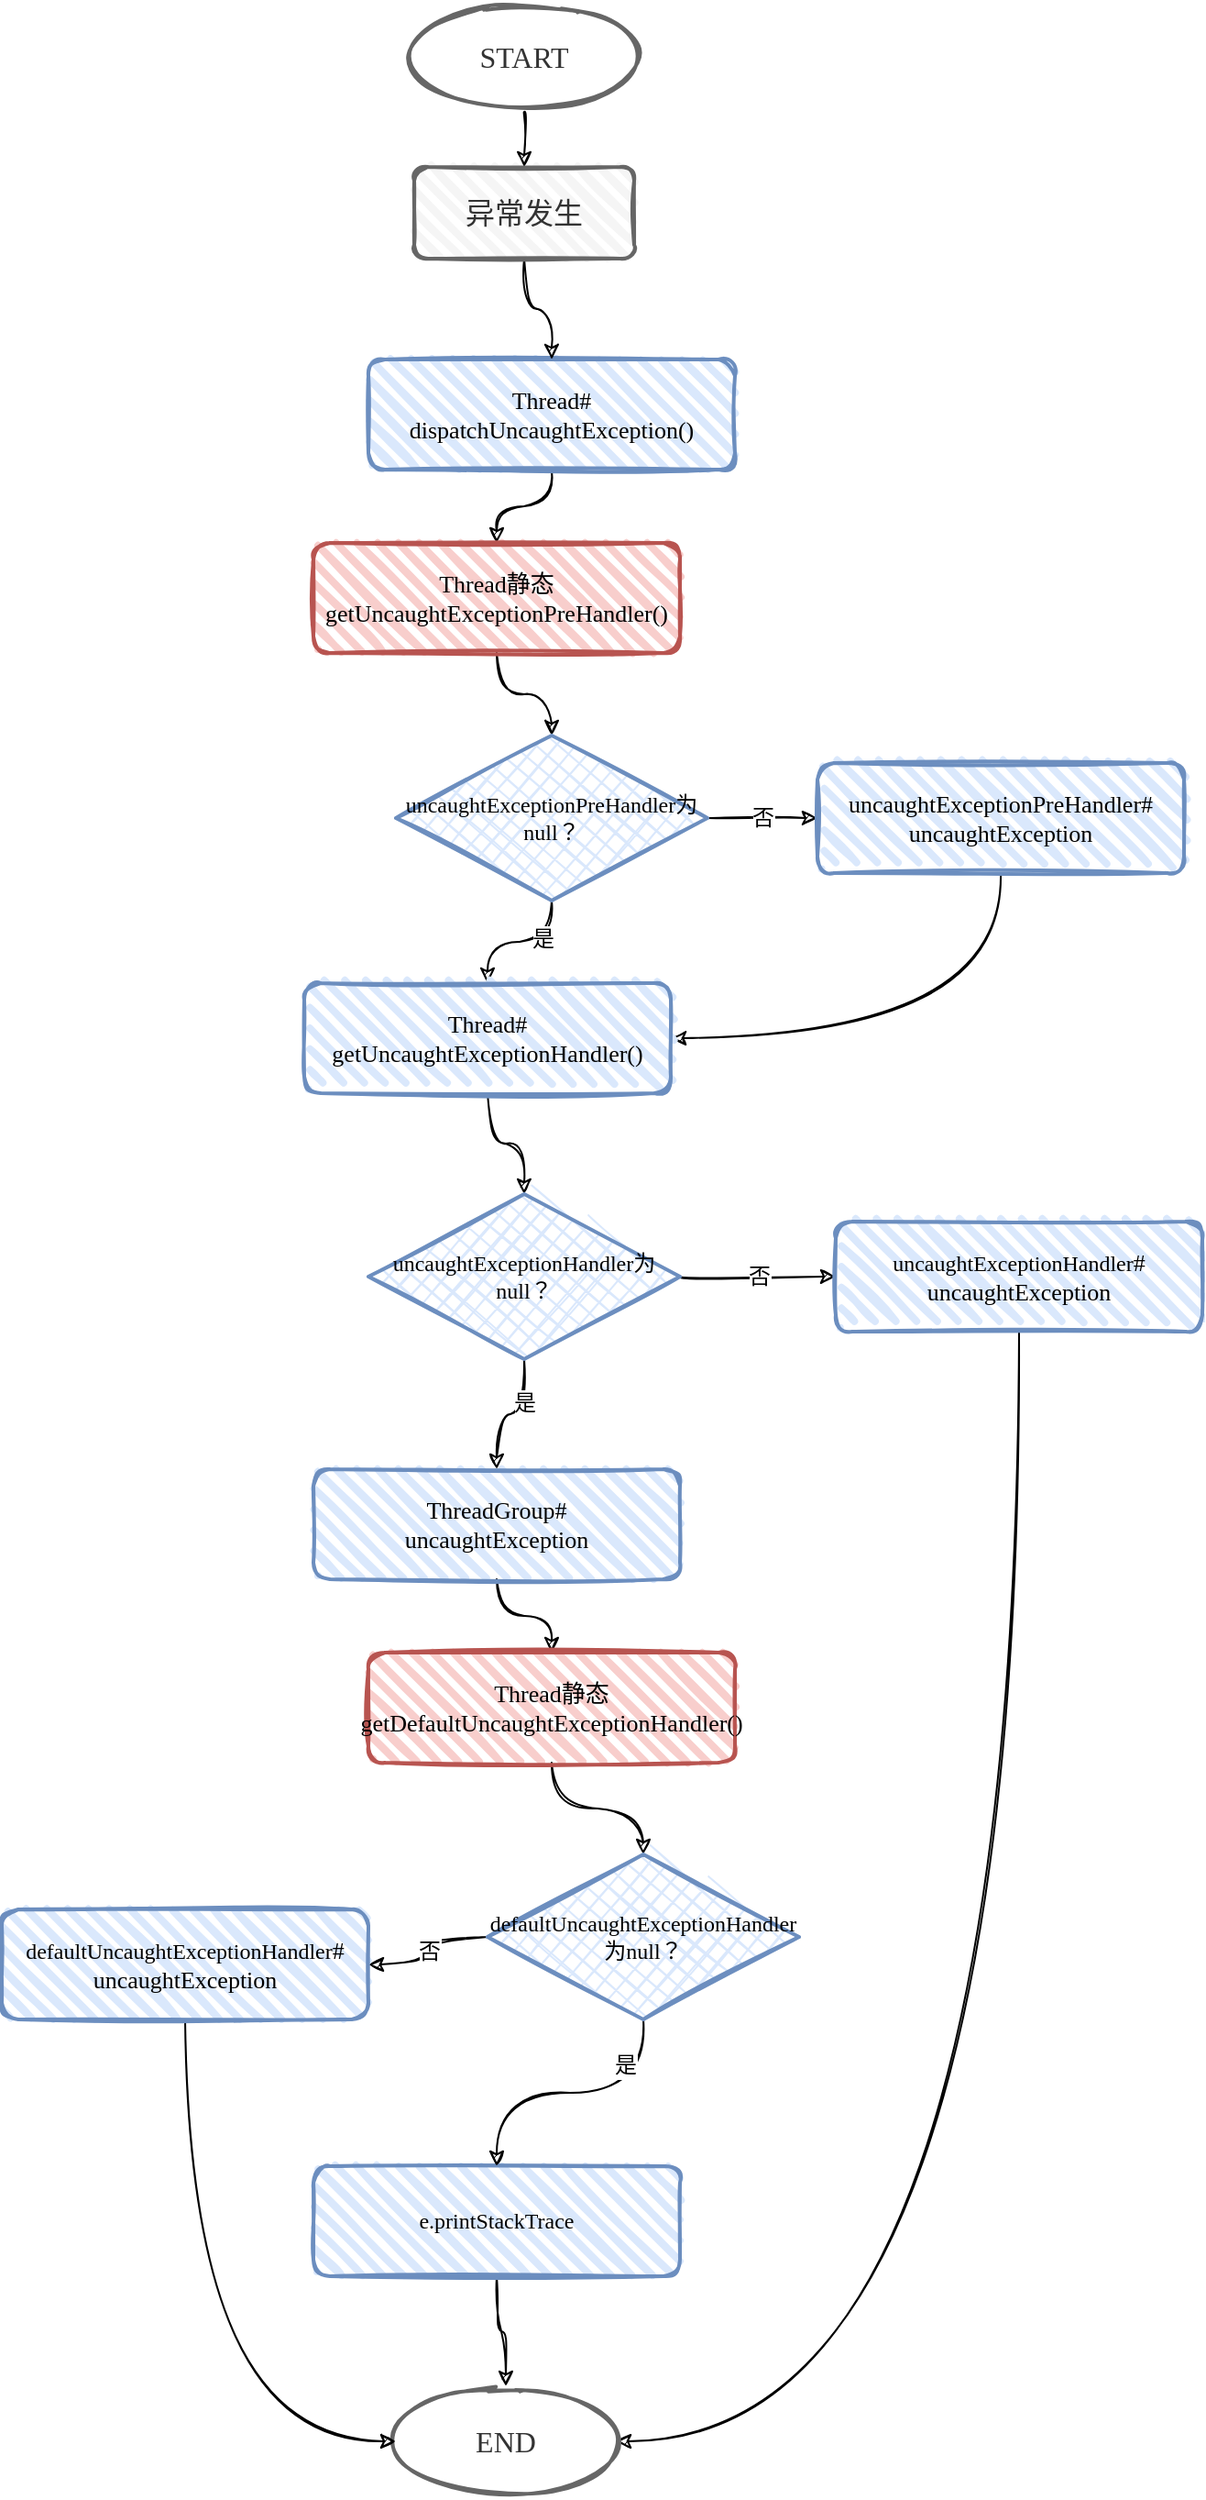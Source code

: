 <mxfile version="14.7.6" type="github">
  <diagram id="nfvK70dje-0ijWW3EqFa" name="第 1 页">
    <mxGraphModel dx="946" dy="646" grid="1" gridSize="10" guides="1" tooltips="1" connect="1" arrows="1" fold="1" page="1" pageScale="1" pageWidth="827" pageHeight="1169" math="0" shadow="0">
      <root>
        <mxCell id="0" />
        <mxCell id="1" parent="0" />
        <mxCell id="dzpQKZOiRlnauMwWt4xJ-16" style="edgeStyle=orthogonalEdgeStyle;orthogonalLoop=1;jettySize=auto;html=1;exitX=0.5;exitY=1;exitDx=0;exitDy=0;entryX=0.5;entryY=0;entryDx=0;entryDy=0;fontSize=16;sketch=1;curved=1;" parent="1" source="dzpQKZOiRlnauMwWt4xJ-1" target="dzpQKZOiRlnauMwWt4xJ-3" edge="1">
          <mxGeometry relative="1" as="geometry" />
        </mxCell>
        <mxCell id="dzpQKZOiRlnauMwWt4xJ-1" value="&lt;font style=&quot;font-size: 13px&quot; face=&quot;Comic Sans MS&quot;&gt;Thread#&lt;br&gt;dispatchUncaughtException()&lt;/font&gt;" style="rounded=1;whiteSpace=wrap;html=1;strokeWidth=2;fillWeight=4;hachureGap=8;hachureAngle=45;fillColor=#dae8fc;sketch=1;strokeColor=#6c8ebf;fillStyle=auto;" parent="1" vertex="1">
          <mxGeometry x="235" y="215" width="200" height="60" as="geometry" />
        </mxCell>
        <mxCell id="dzpQKZOiRlnauMwWt4xJ-15" style="edgeStyle=orthogonalEdgeStyle;orthogonalLoop=1;jettySize=auto;html=1;exitX=0.5;exitY=1;exitDx=0;exitDy=0;entryX=0.5;entryY=0;entryDx=0;entryDy=0;fontSize=16;sketch=1;curved=1;" parent="1" source="dzpQKZOiRlnauMwWt4xJ-2" target="dzpQKZOiRlnauMwWt4xJ-1" edge="1">
          <mxGeometry relative="1" as="geometry" />
        </mxCell>
        <mxCell id="dzpQKZOiRlnauMwWt4xJ-2" value="&lt;font style=&quot;font-size: 16px&quot;&gt;异常发生&lt;/font&gt;" style="rounded=1;whiteSpace=wrap;html=1;strokeWidth=2;fillWeight=4;hachureGap=8;hachureAngle=45;fillColor=#f5f5f5;sketch=1;strokeColor=#666666;fillStyle=auto;fontColor=#333333;fontFamily=Comic Sans MS;" parent="1" vertex="1">
          <mxGeometry x="260" y="110" width="120" height="50" as="geometry" />
        </mxCell>
        <mxCell id="dzpQKZOiRlnauMwWt4xJ-17" style="edgeStyle=orthogonalEdgeStyle;orthogonalLoop=1;jettySize=auto;html=1;exitX=0.5;exitY=1;exitDx=0;exitDy=0;entryX=0.5;entryY=0;entryDx=0;entryDy=0;fontSize=16;sketch=1;curved=1;" parent="1" source="dzpQKZOiRlnauMwWt4xJ-3" target="dzpQKZOiRlnauMwWt4xJ-4" edge="1">
          <mxGeometry relative="1" as="geometry" />
        </mxCell>
        <mxCell id="dzpQKZOiRlnauMwWt4xJ-3" value="&lt;font style=&quot;font-size: 13px&quot; face=&quot;Comic Sans MS&quot;&gt;Thread静态&lt;br&gt;getUncaughtExceptionPreHandler()&lt;/font&gt;" style="rounded=1;whiteSpace=wrap;html=1;strokeWidth=2;fillWeight=4;hachureGap=8;hachureAngle=45;fillColor=#f8cecc;sketch=1;strokeColor=#b85450;fillStyle=auto;" parent="1" vertex="1">
          <mxGeometry x="205" y="315" width="200" height="60" as="geometry" />
        </mxCell>
        <mxCell id="dzpQKZOiRlnauMwWt4xJ-18" value="&lt;font&gt;否&lt;/font&gt;" style="edgeStyle=orthogonalEdgeStyle;rounded=0;orthogonalLoop=1;jettySize=auto;html=1;exitX=1;exitY=0.5;exitDx=0;exitDy=0;entryX=0;entryY=0.5;entryDx=0;entryDy=0;fontSize=12;fontFamily=Comic Sans MS;sketch=1;" parent="1" source="dzpQKZOiRlnauMwWt4xJ-4" target="dzpQKZOiRlnauMwWt4xJ-5" edge="1">
          <mxGeometry relative="1" as="geometry" />
        </mxCell>
        <mxCell id="dzpQKZOiRlnauMwWt4xJ-20" style="edgeStyle=orthogonalEdgeStyle;orthogonalLoop=1;jettySize=auto;html=1;exitX=0.5;exitY=1;exitDx=0;exitDy=0;entryX=0.5;entryY=0;entryDx=0;entryDy=0;fontSize=16;shadow=0;sketch=1;curved=1;" parent="1" source="dzpQKZOiRlnauMwWt4xJ-4" target="dzpQKZOiRlnauMwWt4xJ-6" edge="1">
          <mxGeometry relative="1" as="geometry" />
        </mxCell>
        <mxCell id="dzpQKZOiRlnauMwWt4xJ-21" value="是" style="edgeLabel;html=1;align=center;verticalAlign=middle;resizable=0;points=[];fontSize=12;fontFamily=Comic Sans MS;" parent="dzpQKZOiRlnauMwWt4xJ-20" vertex="1" connectable="0">
          <mxGeometry x="-0.3" y="-2" relative="1" as="geometry">
            <mxPoint as="offset" />
          </mxGeometry>
        </mxCell>
        <mxCell id="dzpQKZOiRlnauMwWt4xJ-4" value="&lt;font face=&quot;Comic Sans MS&quot;&gt;uncaughtExceptionPreHandler为null？&lt;/font&gt;" style="rhombus;whiteSpace=wrap;html=1;strokeWidth=2;fillWeight=-1;hachureGap=8;fillStyle=cross-hatch;fillColor=#dae8fc;sketch=1;rounded=0;glass=0;comic=1;strokeColor=#6c8ebf;" parent="1" vertex="1">
          <mxGeometry x="250" y="420" width="170" height="90" as="geometry" />
        </mxCell>
        <mxCell id="dzpQKZOiRlnauMwWt4xJ-26" style="edgeStyle=orthogonalEdgeStyle;sketch=1;orthogonalLoop=1;jettySize=auto;html=1;exitX=0.5;exitY=1;exitDx=0;exitDy=0;entryX=1;entryY=0.5;entryDx=0;entryDy=0;fontFamily=Comic Sans MS;fontSize=12;curved=1;" parent="1" source="dzpQKZOiRlnauMwWt4xJ-5" target="dzpQKZOiRlnauMwWt4xJ-6" edge="1">
          <mxGeometry relative="1" as="geometry" />
        </mxCell>
        <mxCell id="dzpQKZOiRlnauMwWt4xJ-5" value="&lt;font face=&quot;Comic Sans MS&quot;&gt;&lt;span style=&quot;font-size: 13px&quot;&gt;uncaughtExceptionPreHandler#&lt;/span&gt;&lt;br&gt;&lt;span style=&quot;font-size: 13px&quot;&gt;uncaughtException&lt;/span&gt;&lt;/font&gt;" style="rounded=1;whiteSpace=wrap;html=1;strokeWidth=2;fillWeight=4;hachureGap=8;hachureAngle=45;fillColor=#dae8fc;sketch=1;strokeColor=#6c8ebf;fillStyle=auto;" parent="1" vertex="1">
          <mxGeometry x="480" y="435" width="200" height="60" as="geometry" />
        </mxCell>
        <mxCell id="dzpQKZOiRlnauMwWt4xJ-22" style="edgeStyle=orthogonalEdgeStyle;sketch=1;orthogonalLoop=1;jettySize=auto;html=1;exitX=0.5;exitY=1;exitDx=0;exitDy=0;fontSize=16;entryX=0.5;entryY=0;entryDx=0;entryDy=0;curved=1;" parent="1" source="dzpQKZOiRlnauMwWt4xJ-6" target="dzpQKZOiRlnauMwWt4xJ-7" edge="1">
          <mxGeometry relative="1" as="geometry">
            <mxPoint x="320" y="640" as="targetPoint" />
          </mxGeometry>
        </mxCell>
        <mxCell id="dzpQKZOiRlnauMwWt4xJ-6" value="&lt;font face=&quot;Comic Sans MS&quot;&gt;&lt;span style=&quot;font-size: 13px&quot;&gt;Thread#&lt;/span&gt;&lt;br&gt;&lt;span style=&quot;font-size: 13px&quot;&gt;getUncaughtExceptionHandler()&lt;/span&gt;&lt;br&gt;&lt;/font&gt;" style="rounded=1;whiteSpace=wrap;html=1;strokeWidth=2;fillWeight=4;hachureGap=8;hachureAngle=45;fillColor=#dae8fc;sketch=1;strokeColor=#6c8ebf;fillStyle=auto;" parent="1" vertex="1">
          <mxGeometry x="200" y="555" width="200" height="60" as="geometry" />
        </mxCell>
        <mxCell id="dzpQKZOiRlnauMwWt4xJ-23" style="edgeStyle=orthogonalEdgeStyle;sketch=1;orthogonalLoop=1;jettySize=auto;html=1;exitX=0.5;exitY=1;exitDx=0;exitDy=0;entryX=0.5;entryY=0;entryDx=0;entryDy=0;fontSize=16;curved=1;" parent="1" source="dzpQKZOiRlnauMwWt4xJ-7" target="dzpQKZOiRlnauMwWt4xJ-8" edge="1">
          <mxGeometry relative="1" as="geometry" />
        </mxCell>
        <mxCell id="dzpQKZOiRlnauMwWt4xJ-24" value="是" style="edgeLabel;html=1;align=center;verticalAlign=middle;resizable=0;points=[];fontSize=12;fontFamily=Comic Sans MS;" parent="dzpQKZOiRlnauMwWt4xJ-23" vertex="1" connectable="0">
          <mxGeometry x="-0.367" relative="1" as="geometry">
            <mxPoint as="offset" />
          </mxGeometry>
        </mxCell>
        <mxCell id="dzpQKZOiRlnauMwWt4xJ-25" value="否" style="edgeStyle=orthogonalEdgeStyle;sketch=1;orthogonalLoop=1;jettySize=auto;html=1;exitX=1;exitY=0.5;exitDx=0;exitDy=0;entryX=0;entryY=0.5;entryDx=0;entryDy=0;fontSize=12;curved=1;fontFamily=Comic Sans MS;" parent="1" source="dzpQKZOiRlnauMwWt4xJ-7" target="dzpQKZOiRlnauMwWt4xJ-10" edge="1">
          <mxGeometry relative="1" as="geometry" />
        </mxCell>
        <mxCell id="dzpQKZOiRlnauMwWt4xJ-7" value="&lt;font face=&quot;Comic Sans MS&quot;&gt;uncaughtExceptionHandler为null？&lt;/font&gt;" style="rhombus;whiteSpace=wrap;html=1;strokeWidth=2;fillWeight=-1;hachureGap=8;fillStyle=cross-hatch;fillColor=#dae8fc;sketch=1;rounded=0;glass=0;comic=1;strokeColor=#6c8ebf;" parent="1" vertex="1">
          <mxGeometry x="235" y="670" width="170" height="90" as="geometry" />
        </mxCell>
        <mxCell id="dzpQKZOiRlnauMwWt4xJ-27" style="edgeStyle=orthogonalEdgeStyle;curved=1;sketch=1;orthogonalLoop=1;jettySize=auto;html=1;exitX=0.5;exitY=1;exitDx=0;exitDy=0;entryX=0.5;entryY=0;entryDx=0;entryDy=0;fontFamily=Comic Sans MS;fontSize=12;" parent="1" source="dzpQKZOiRlnauMwWt4xJ-8" target="dzpQKZOiRlnauMwWt4xJ-9" edge="1">
          <mxGeometry relative="1" as="geometry" />
        </mxCell>
        <mxCell id="dzpQKZOiRlnauMwWt4xJ-8" value="&lt;font face=&quot;Comic Sans MS&quot;&gt;&lt;span style=&quot;font-size: 13px&quot;&gt;ThreadGroup#&lt;/span&gt;&lt;br&gt;&lt;/font&gt;&lt;span style=&quot;font-family: &amp;#34;comic sans ms&amp;#34; ; font-size: 13px&quot;&gt;uncaughtException&lt;/span&gt;&lt;font face=&quot;Comic Sans MS&quot;&gt;&lt;br&gt;&lt;/font&gt;" style="rounded=1;whiteSpace=wrap;html=1;strokeWidth=2;fillWeight=4;hachureGap=8;hachureAngle=45;fillColor=#dae8fc;sketch=1;strokeColor=#6c8ebf;fillStyle=auto;" parent="1" vertex="1">
          <mxGeometry x="205" y="820" width="200" height="60" as="geometry" />
        </mxCell>
        <mxCell id="dzpQKZOiRlnauMwWt4xJ-37" style="edgeStyle=orthogonalEdgeStyle;curved=1;sketch=1;orthogonalLoop=1;jettySize=auto;html=1;exitX=0.5;exitY=1;exitDx=0;exitDy=0;entryX=0.5;entryY=0;entryDx=0;entryDy=0;fontSize=16;" parent="1" source="dzpQKZOiRlnauMwWt4xJ-9" target="dzpQKZOiRlnauMwWt4xJ-36" edge="1">
          <mxGeometry relative="1" as="geometry" />
        </mxCell>
        <mxCell id="dzpQKZOiRlnauMwWt4xJ-9" value="&lt;font face=&quot;Comic Sans MS&quot;&gt;&lt;span style=&quot;font-size: 13px&quot;&gt;Thread静态&lt;/span&gt;&lt;br&gt;&lt;span style=&quot;font-size: 13px&quot;&gt;getDefaultUncaughtExceptionHandler()&lt;/span&gt;&lt;/font&gt;" style="rounded=1;whiteSpace=wrap;html=1;strokeWidth=2;fillWeight=4;hachureGap=8;hachureAngle=45;fillColor=#f8cecc;sketch=1;strokeColor=#b85450;fillStyle=auto;" parent="1" vertex="1">
          <mxGeometry x="235" y="920" width="200" height="60" as="geometry" />
        </mxCell>
        <mxCell id="dzpQKZOiRlnauMwWt4xJ-44" style="edgeStyle=orthogonalEdgeStyle;curved=1;sketch=1;orthogonalLoop=1;jettySize=auto;html=1;exitX=0.5;exitY=1;exitDx=0;exitDy=0;entryX=1;entryY=0.5;entryDx=0;entryDy=0;fontFamily=Comic Sans MS;fontSize=12;" parent="1" source="dzpQKZOiRlnauMwWt4xJ-10" target="dzpQKZOiRlnauMwWt4xJ-13" edge="1">
          <mxGeometry relative="1" as="geometry" />
        </mxCell>
        <mxCell id="dzpQKZOiRlnauMwWt4xJ-10" value="&lt;span style=&quot;font-family: &amp;#34;comic sans ms&amp;#34;&quot;&gt;uncaughtExceptionHandler&lt;/span&gt;&lt;font face=&quot;Comic Sans MS&quot;&gt;&lt;span style=&quot;font-size: 13px&quot;&gt;#&lt;/span&gt;&lt;br&gt;&lt;/font&gt;&lt;span style=&quot;font-family: &amp;#34;comic sans ms&amp;#34; ; font-size: 13px&quot;&gt;uncaughtException&lt;/span&gt;&lt;font face=&quot;Comic Sans MS&quot;&gt;&lt;br&gt;&lt;/font&gt;" style="rounded=1;whiteSpace=wrap;html=1;strokeWidth=2;fillWeight=4;hachureGap=8;hachureAngle=45;fillColor=#dae8fc;sketch=1;strokeColor=#6c8ebf;fillStyle=auto;" parent="1" vertex="1">
          <mxGeometry x="490" y="685" width="200" height="60" as="geometry" />
        </mxCell>
        <mxCell id="dzpQKZOiRlnauMwWt4xJ-14" style="edgeStyle=orthogonalEdgeStyle;orthogonalLoop=1;jettySize=auto;html=1;exitX=0.5;exitY=1;exitDx=0;exitDy=0;entryX=0.5;entryY=0;entryDx=0;entryDy=0;fontSize=16;sketch=1;curved=1;" parent="1" source="dzpQKZOiRlnauMwWt4xJ-12" target="dzpQKZOiRlnauMwWt4xJ-2" edge="1">
          <mxGeometry relative="1" as="geometry" />
        </mxCell>
        <mxCell id="dzpQKZOiRlnauMwWt4xJ-12" value="&lt;font style=&quot;font-size: 16px&quot; face=&quot;Comic Sans MS&quot;&gt;START&lt;/font&gt;" style="ellipse;whiteSpace=wrap;html=1;strokeWidth=2;fillWeight=2;hachureGap=8;fillStyle=hachure;sketch=1;strokeColor=#666666;fontColor=#333333;fontSize=16;" parent="1" vertex="1">
          <mxGeometry x="260" y="20" width="120" height="60" as="geometry" />
        </mxCell>
        <mxCell id="dzpQKZOiRlnauMwWt4xJ-13" value="&lt;font style=&quot;font-size: 16px&quot; face=&quot;Comic Sans MS&quot;&gt;END&lt;/font&gt;" style="ellipse;whiteSpace=wrap;html=1;strokeWidth=2;fillWeight=2;hachureGap=8;fillStyle=hachure;sketch=1;strokeColor=#666666;fontColor=#333333;" parent="1" vertex="1">
          <mxGeometry x="250" y="1320" width="120" height="60" as="geometry" />
        </mxCell>
        <mxCell id="dzpQKZOiRlnauMwWt4xJ-34" style="edgeStyle=orthogonalEdgeStyle;curved=1;sketch=1;orthogonalLoop=1;jettySize=auto;html=1;exitX=0.5;exitY=1;exitDx=0;exitDy=0;entryX=0.5;entryY=0;entryDx=0;entryDy=0;fontSize=16;" parent="1" source="dzpQKZOiRlnauMwWt4xJ-30" target="dzpQKZOiRlnauMwWt4xJ-13" edge="1">
          <mxGeometry relative="1" as="geometry" />
        </mxCell>
        <mxCell id="dzpQKZOiRlnauMwWt4xJ-30" value="&lt;font face=&quot;comic sans ms&quot;&gt;e.printStackTrace&lt;/font&gt;" style="rounded=1;whiteSpace=wrap;html=1;strokeWidth=2;fillWeight=4;hachureGap=8;hachureAngle=45;fillColor=#dae8fc;sketch=1;strokeColor=#6c8ebf;fillStyle=auto;" parent="1" vertex="1">
          <mxGeometry x="205" y="1200" width="200" height="60" as="geometry" />
        </mxCell>
        <mxCell id="dzpQKZOiRlnauMwWt4xJ-39" style="edgeStyle=orthogonalEdgeStyle;curved=1;sketch=1;orthogonalLoop=1;jettySize=auto;html=1;exitX=0.5;exitY=1;exitDx=0;exitDy=0;entryX=0.5;entryY=0;entryDx=0;entryDy=0;fontSize=16;" parent="1" source="dzpQKZOiRlnauMwWt4xJ-36" target="dzpQKZOiRlnauMwWt4xJ-30" edge="1">
          <mxGeometry relative="1" as="geometry" />
        </mxCell>
        <mxCell id="dzpQKZOiRlnauMwWt4xJ-43" value="是" style="edgeLabel;html=1;align=center;verticalAlign=middle;resizable=0;points=[];fontSize=12;fontFamily=Comic Sans MS;" parent="dzpQKZOiRlnauMwWt4xJ-39" vertex="1" connectable="0">
          <mxGeometry x="-0.688" y="-10" relative="1" as="geometry">
            <mxPoint as="offset" />
          </mxGeometry>
        </mxCell>
        <mxCell id="dzpQKZOiRlnauMwWt4xJ-42" value="否" style="edgeStyle=orthogonalEdgeStyle;curved=1;sketch=1;orthogonalLoop=1;jettySize=auto;html=1;exitX=0;exitY=0.5;exitDx=0;exitDy=0;fontSize=12;fontFamily=Comic Sans MS;entryX=1;entryY=0.5;entryDx=0;entryDy=0;" parent="1" source="dzpQKZOiRlnauMwWt4xJ-36" target="dzpQKZOiRlnauMwWt4xJ-41" edge="1">
          <mxGeometry relative="1" as="geometry">
            <mxPoint x="240" y="1075" as="targetPoint" />
          </mxGeometry>
        </mxCell>
        <mxCell id="dzpQKZOiRlnauMwWt4xJ-36" value="&lt;font face=&quot;Comic Sans MS&quot;&gt;defaultUncaughtExceptionHandler为null？&lt;/font&gt;" style="rhombus;whiteSpace=wrap;html=1;strokeWidth=2;fillWeight=-1;hachureGap=8;fillStyle=cross-hatch;fillColor=#dae8fc;sketch=1;rounded=0;glass=0;comic=1;strokeColor=#6c8ebf;" parent="1" vertex="1">
          <mxGeometry x="300" y="1030" width="170" height="90" as="geometry" />
        </mxCell>
        <mxCell id="dzpQKZOiRlnauMwWt4xJ-45" style="edgeStyle=orthogonalEdgeStyle;curved=1;sketch=1;orthogonalLoop=1;jettySize=auto;html=1;exitX=0.5;exitY=1;exitDx=0;exitDy=0;entryX=0;entryY=0.5;entryDx=0;entryDy=0;fontFamily=Comic Sans MS;fontSize=12;" parent="1" source="dzpQKZOiRlnauMwWt4xJ-41" target="dzpQKZOiRlnauMwWt4xJ-13" edge="1">
          <mxGeometry relative="1" as="geometry" />
        </mxCell>
        <mxCell id="dzpQKZOiRlnauMwWt4xJ-41" value="&lt;font face=&quot;comic sans ms&quot;&gt;defaultUncaughtExceptionHandler&lt;/font&gt;&lt;font face=&quot;Comic Sans MS&quot;&gt;&lt;span style=&quot;font-size: 13px&quot;&gt;#&lt;/span&gt;&lt;/font&gt;&lt;br&gt;&lt;span style=&quot;font-family: &amp;#34;comic sans ms&amp;#34; ; font-size: 13px&quot;&gt;uncaughtException&lt;/span&gt;&lt;font face=&quot;Comic Sans MS&quot;&gt;&lt;br&gt;&lt;/font&gt;" style="rounded=1;whiteSpace=wrap;html=1;strokeWidth=2;fillWeight=4;hachureGap=8;hachureAngle=45;fillColor=#dae8fc;sketch=1;strokeColor=#6c8ebf;fillStyle=auto;" parent="1" vertex="1">
          <mxGeometry x="35" y="1060" width="200" height="60" as="geometry" />
        </mxCell>
      </root>
    </mxGraphModel>
  </diagram>
</mxfile>
